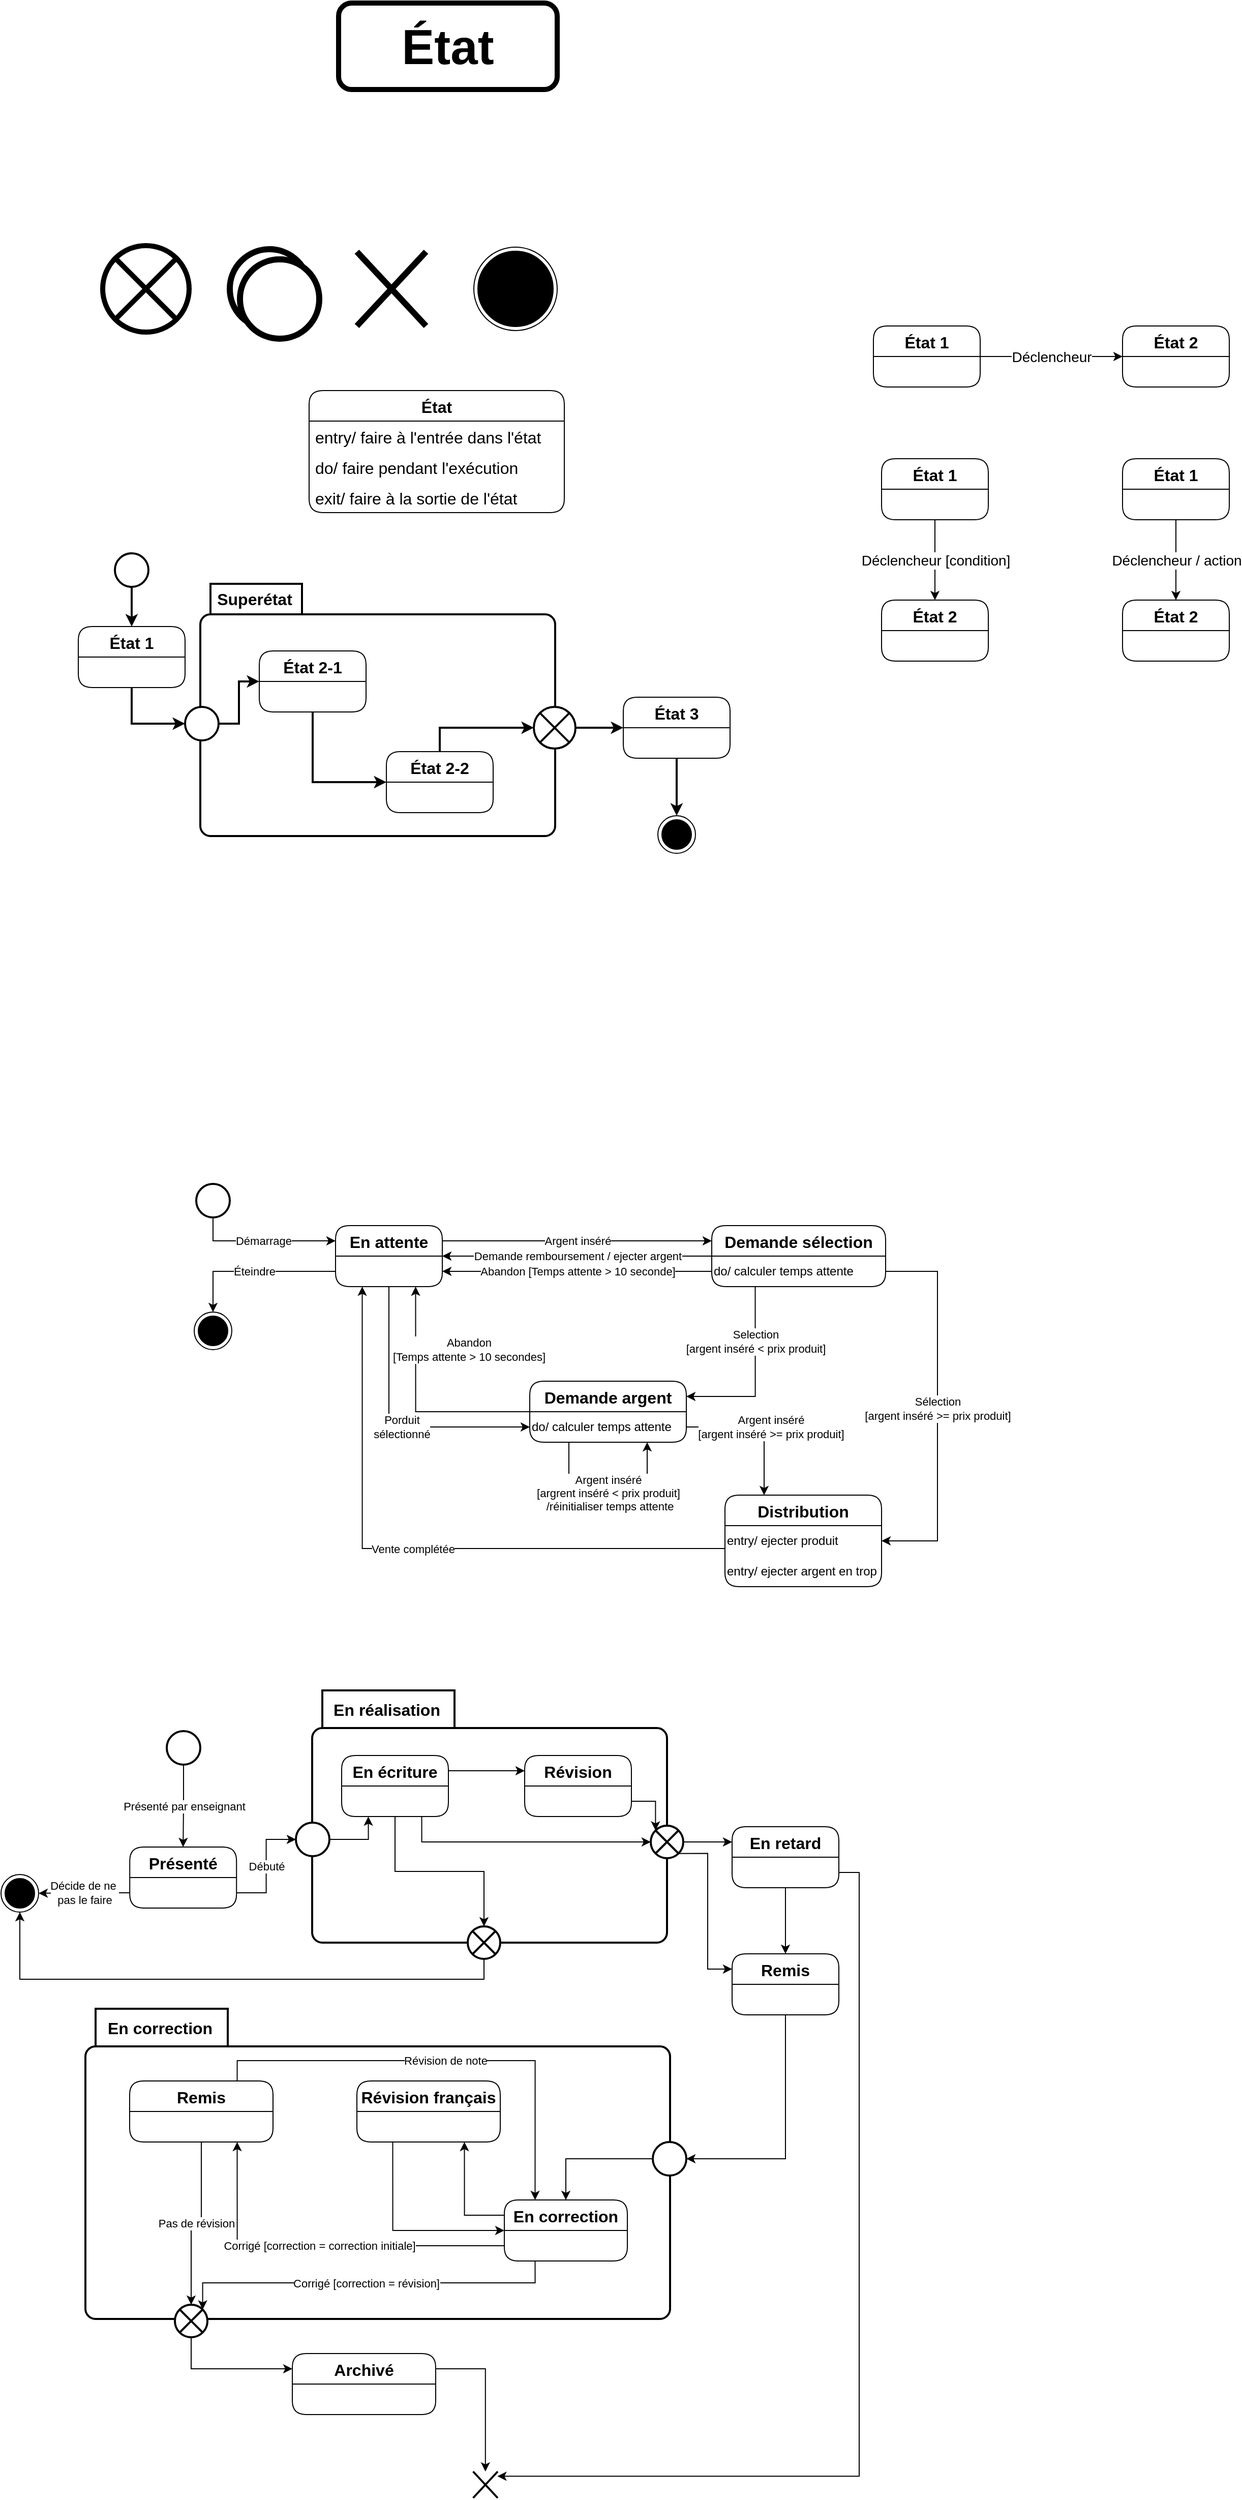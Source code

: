 <mxfile version="16.1.2" type="device"><diagram id="AZ8sw4XotEAGERUvE_1T" name="Page-1"><mxGraphModel dx="1422" dy="865" grid="0" gridSize="10" guides="1" tooltips="1" connect="1" arrows="1" fold="0" page="1" pageScale="1" pageWidth="827" pageHeight="1169" math="0" shadow="0"><root><mxCell id="0"/><mxCell id="1" parent="0"/><mxCell id="lLBnK9QufB2xau3XNjfn-1" value="État" style="rounded=1;whiteSpace=wrap;html=1;fontStyle=1;fontSize=48;fontFamily=Helvetica;strokeWidth=5;" parent="1" vertex="1"><mxGeometry x="354" y="224" width="215" height="85" as="geometry"/></mxCell><mxCell id="Llfze30p5DZngUCSASrN-1" value="" style="ellipse;fillColor=#ffffff;strokeColor=#000000;fontSize=48;strokeWidth=6;" parent="1" vertex="1"><mxGeometry x="247" y="466" width="78" height="78" as="geometry"/></mxCell><mxCell id="Llfze30p5DZngUCSASrN-2" value="" style="shape=umlDestroy;fontSize=48;strokeWidth=6;" parent="1" vertex="1"><mxGeometry x="372" y="468.5" width="68" height="73" as="geometry"/></mxCell><mxCell id="Llfze30p5DZngUCSASrN-3" value="" style="ellipse;html=1;shape=endState;fillColor=#000000;strokeColor=#000000;fontSize=12;" parent="1" vertex="1"><mxGeometry x="487" y="464" width="82" height="82" as="geometry"/></mxCell><mxCell id="Llfze30p5DZngUCSASrN-7" value="État" style="swimlane;fontStyle=1;childLayout=stackLayout;horizontal=1;startSize=30;horizontalStack=0;resizeParent=1;resizeParentMax=0;resizeLast=0;collapsible=1;marginBottom=0;fontSize=16;strokeWidth=1;rounded=1;" parent="1" vertex="1"><mxGeometry x="325" y="605" width="251" height="120" as="geometry"/></mxCell><mxCell id="Llfze30p5DZngUCSASrN-8" value="entry/ faire à l'entrée dans l'état" style="text;strokeColor=none;fillColor=none;align=left;verticalAlign=middle;spacingLeft=4;spacingRight=4;overflow=hidden;points=[[0,0.5],[1,0.5]];portConstraint=eastwest;rotatable=0;fontSize=16;" parent="Llfze30p5DZngUCSASrN-7" vertex="1"><mxGeometry y="30" width="251" height="30" as="geometry"/></mxCell><mxCell id="Llfze30p5DZngUCSASrN-9" value="do/ faire pendant l'exécution" style="text;strokeColor=none;fillColor=none;align=left;verticalAlign=middle;spacingLeft=4;spacingRight=4;overflow=hidden;points=[[0,0.5],[1,0.5]];portConstraint=eastwest;rotatable=0;fontSize=16;" parent="Llfze30p5DZngUCSASrN-7" vertex="1"><mxGeometry y="60" width="251" height="30" as="geometry"/></mxCell><mxCell id="Llfze30p5DZngUCSASrN-10" value="exit/ faire à la sortie de l'état" style="text;strokeColor=none;fillColor=none;align=left;verticalAlign=middle;spacingLeft=4;spacingRight=4;overflow=hidden;points=[[0,0.5],[1,0.5]];portConstraint=eastwest;rotatable=0;fontSize=16;" parent="Llfze30p5DZngUCSASrN-7" vertex="1"><mxGeometry y="90" width="251" height="30" as="geometry"/></mxCell><mxCell id="Llfze30p5DZngUCSASrN-17" value="Superétat" style="shape=folder;align=center;verticalAlign=middle;fontStyle=1;tabWidth=100;tabHeight=30;tabPosition=left;html=1;boundedLbl=1;labelInHeader=1;rounded=1;absoluteArcSize=1;arcSize=10;fontSize=16;strokeWidth=2;" parent="1" vertex="1"><mxGeometry x="218" y="795" width="349" height="248" as="geometry"/></mxCell><mxCell id="4zZz1aa9-FgvERxP2ZRJ-12" style="edgeStyle=orthogonalEdgeStyle;rounded=0;orthogonalLoop=1;jettySize=auto;html=1;exitX=0.5;exitY=1;exitDx=0;exitDy=0;entryX=0;entryY=0.5;entryDx=0;entryDy=0;strokeWidth=2;" parent="1" source="Llfze30p5DZngUCSASrN-18" target="Llfze30p5DZngUCSASrN-22" edge="1"><mxGeometry relative="1" as="geometry"/></mxCell><mxCell id="Llfze30p5DZngUCSASrN-18" value="État 2-1" style="swimlane;fontStyle=1;childLayout=stackLayout;horizontal=1;startSize=30;horizontalStack=0;resizeParent=1;resizeParentMax=0;resizeLast=0;collapsible=1;marginBottom=0;fontSize=16;strokeWidth=1;rounded=1;" parent="1" vertex="1"><mxGeometry x="276" y="861" width="105" height="60" as="geometry"/></mxCell><mxCell id="4zZz1aa9-FgvERxP2ZRJ-13" style="edgeStyle=orthogonalEdgeStyle;rounded=0;orthogonalLoop=1;jettySize=auto;html=1;exitX=0.5;exitY=0;exitDx=0;exitDy=0;entryX=0;entryY=0.5;entryDx=0;entryDy=0;strokeWidth=2;" parent="1" source="Llfze30p5DZngUCSASrN-22" target="4zZz1aa9-FgvERxP2ZRJ-2" edge="1"><mxGeometry relative="1" as="geometry"/></mxCell><mxCell id="Llfze30p5DZngUCSASrN-22" value="État 2-2" style="swimlane;fontStyle=1;childLayout=stackLayout;horizontal=1;startSize=30;horizontalStack=0;resizeParent=1;resizeParentMax=0;resizeLast=0;collapsible=1;marginBottom=0;fontSize=16;strokeWidth=1;rounded=1;" parent="1" vertex="1"><mxGeometry x="401" y="960" width="105" height="60" as="geometry"/></mxCell><mxCell id="lrjDTlLKrQQtJMIF6YVj-1" value="État 2" style="swimlane;fontStyle=1;childLayout=stackLayout;horizontal=1;startSize=30;horizontalStack=0;resizeParent=1;resizeParentMax=0;resizeLast=0;collapsible=1;marginBottom=0;fontSize=16;strokeWidth=1;rounded=1;" parent="1" vertex="1"><mxGeometry x="1125" y="541.5" width="105" height="60" as="geometry"/></mxCell><mxCell id="lrjDTlLKrQQtJMIF6YVj-3" value="Déclencheur" style="edgeStyle=orthogonalEdgeStyle;rounded=0;orthogonalLoop=1;jettySize=auto;html=1;exitX=1;exitY=0.5;exitDx=0;exitDy=0;fontSize=14;" parent="1" source="lrjDTlLKrQQtJMIF6YVj-2" target="lrjDTlLKrQQtJMIF6YVj-1" edge="1"><mxGeometry relative="1" as="geometry"/></mxCell><mxCell id="lrjDTlLKrQQtJMIF6YVj-2" value="État 1" style="swimlane;fontStyle=1;childLayout=stackLayout;horizontal=1;startSize=30;horizontalStack=0;resizeParent=1;resizeParentMax=0;resizeLast=0;collapsible=1;marginBottom=0;fontSize=16;strokeWidth=1;rounded=1;" parent="1" vertex="1"><mxGeometry x="880" y="541.5" width="105" height="60" as="geometry"/></mxCell><mxCell id="lrjDTlLKrQQtJMIF6YVj-8" value="État 2" style="swimlane;fontStyle=1;childLayout=stackLayout;horizontal=1;startSize=30;horizontalStack=0;resizeParent=1;resizeParentMax=0;resizeLast=0;collapsible=1;marginBottom=0;fontSize=16;strokeWidth=1;rounded=1;" parent="1" vertex="1"><mxGeometry x="888" y="811" width="105" height="60" as="geometry"/></mxCell><mxCell id="lrjDTlLKrQQtJMIF6YVj-11" value="Déclencheur [condition]" style="edgeStyle=orthogonalEdgeStyle;rounded=0;orthogonalLoop=1;jettySize=auto;html=1;exitX=0.5;exitY=1;exitDx=0;exitDy=0;entryX=0.5;entryY=0;entryDx=0;entryDy=0;fontSize=14;" parent="1" source="lrjDTlLKrQQtJMIF6YVj-10" target="lrjDTlLKrQQtJMIF6YVj-8" edge="1"><mxGeometry relative="1" as="geometry"/></mxCell><mxCell id="lrjDTlLKrQQtJMIF6YVj-10" value="État 1" style="swimlane;fontStyle=1;childLayout=stackLayout;horizontal=1;startSize=30;horizontalStack=0;resizeParent=1;resizeParentMax=0;resizeLast=0;collapsible=1;marginBottom=0;fontSize=16;strokeWidth=1;rounded=1;" parent="1" vertex="1"><mxGeometry x="888" y="672" width="105" height="60" as="geometry"/></mxCell><mxCell id="lrjDTlLKrQQtJMIF6YVj-12" value="État 2" style="swimlane;fontStyle=1;childLayout=stackLayout;horizontal=1;startSize=30;horizontalStack=0;resizeParent=1;resizeParentMax=0;resizeLast=0;collapsible=1;marginBottom=0;fontSize=16;strokeWidth=1;rounded=1;" parent="1" vertex="1"><mxGeometry x="1125" y="811" width="105" height="60" as="geometry"/></mxCell><mxCell id="lrjDTlLKrQQtJMIF6YVj-13" value="Déclencheur / action" style="edgeStyle=orthogonalEdgeStyle;rounded=0;orthogonalLoop=1;jettySize=auto;html=1;exitX=0.5;exitY=1;exitDx=0;exitDy=0;entryX=0.5;entryY=0;entryDx=0;entryDy=0;fontSize=14;" parent="1" source="lrjDTlLKrQQtJMIF6YVj-14" target="lrjDTlLKrQQtJMIF6YVj-12" edge="1"><mxGeometry relative="1" as="geometry"/></mxCell><mxCell id="lrjDTlLKrQQtJMIF6YVj-14" value="État 1" style="swimlane;fontStyle=1;childLayout=stackLayout;horizontal=1;startSize=30;horizontalStack=0;resizeParent=1;resizeParentMax=0;resizeLast=0;collapsible=1;marginBottom=0;fontSize=16;strokeWidth=1;rounded=1;" parent="1" vertex="1"><mxGeometry x="1125" y="672" width="105" height="60" as="geometry"/></mxCell><mxCell id="4zZz1aa9-FgvERxP2ZRJ-1" value="" style="shape=sumEllipse;perimeter=ellipsePerimeter;whiteSpace=wrap;html=1;backgroundOutline=1;strokeWidth=5;" parent="1" vertex="1"><mxGeometry x="122" y="462.5" width="85" height="85" as="geometry"/></mxCell><mxCell id="4zZz1aa9-FgvERxP2ZRJ-14" style="edgeStyle=orthogonalEdgeStyle;rounded=0;orthogonalLoop=1;jettySize=auto;html=1;exitX=1;exitY=0.5;exitDx=0;exitDy=0;entryX=0;entryY=0.5;entryDx=0;entryDy=0;strokeWidth=2;" parent="1" source="4zZz1aa9-FgvERxP2ZRJ-2" target="4zZz1aa9-FgvERxP2ZRJ-7" edge="1"><mxGeometry relative="1" as="geometry"/></mxCell><mxCell id="4zZz1aa9-FgvERxP2ZRJ-2" value="" style="shape=sumEllipse;perimeter=ellipsePerimeter;whiteSpace=wrap;html=1;backgroundOutline=1;strokeWidth=2;" parent="1" vertex="1"><mxGeometry x="546" y="916" width="41" height="41" as="geometry"/></mxCell><mxCell id="4zZz1aa9-FgvERxP2ZRJ-11" style="edgeStyle=orthogonalEdgeStyle;rounded=0;orthogonalLoop=1;jettySize=auto;html=1;exitX=1;exitY=0.5;exitDx=0;exitDy=0;entryX=0;entryY=0.5;entryDx=0;entryDy=0;strokeWidth=2;" parent="1" source="4zZz1aa9-FgvERxP2ZRJ-3" target="Llfze30p5DZngUCSASrN-18" edge="1"><mxGeometry relative="1" as="geometry"/></mxCell><mxCell id="4zZz1aa9-FgvERxP2ZRJ-3" value="" style="ellipse;fillColor=#ffffff;strokeColor=#000000;fontSize=48;strokeWidth=2;" parent="1" vertex="1"><mxGeometry x="203" y="916" width="33" height="33" as="geometry"/></mxCell><mxCell id="4zZz1aa9-FgvERxP2ZRJ-4" value="" style="ellipse;fillColor=#ffffff;strokeColor=#000000;fontSize=48;strokeWidth=6;" parent="1" vertex="1"><mxGeometry x="257" y="476" width="78" height="78" as="geometry"/></mxCell><mxCell id="4zZz1aa9-FgvERxP2ZRJ-9" style="edgeStyle=orthogonalEdgeStyle;rounded=0;orthogonalLoop=1;jettySize=auto;html=1;exitX=0.5;exitY=1;exitDx=0;exitDy=0;strokeWidth=2;" parent="1" source="4zZz1aa9-FgvERxP2ZRJ-5" target="4zZz1aa9-FgvERxP2ZRJ-8" edge="1"><mxGeometry relative="1" as="geometry"/></mxCell><mxCell id="4zZz1aa9-FgvERxP2ZRJ-5" value="" style="ellipse;fillColor=#ffffff;strokeColor=#000000;fontSize=48;strokeWidth=2;" parent="1" vertex="1"><mxGeometry x="134" y="765" width="33" height="33" as="geometry"/></mxCell><mxCell id="4zZz1aa9-FgvERxP2ZRJ-6" value="" style="ellipse;html=1;shape=endState;fillColor=#000000;strokeColor=#000000;fontSize=12;" parent="1" vertex="1"><mxGeometry x="668" y="1023" width="37" height="37" as="geometry"/></mxCell><mxCell id="4zZz1aa9-FgvERxP2ZRJ-15" style="edgeStyle=orthogonalEdgeStyle;rounded=0;orthogonalLoop=1;jettySize=auto;html=1;exitX=0.5;exitY=1;exitDx=0;exitDy=0;entryX=0.5;entryY=0;entryDx=0;entryDy=0;strokeWidth=2;" parent="1" source="4zZz1aa9-FgvERxP2ZRJ-7" target="4zZz1aa9-FgvERxP2ZRJ-6" edge="1"><mxGeometry relative="1" as="geometry"/></mxCell><mxCell id="4zZz1aa9-FgvERxP2ZRJ-7" value="État 3" style="swimlane;fontStyle=1;childLayout=stackLayout;horizontal=1;startSize=30;horizontalStack=0;resizeParent=1;resizeParentMax=0;resizeLast=0;collapsible=1;marginBottom=0;fontSize=16;strokeWidth=1;rounded=1;" parent="1" vertex="1"><mxGeometry x="634" y="906.5" width="105" height="60" as="geometry"/></mxCell><mxCell id="4zZz1aa9-FgvERxP2ZRJ-10" style="edgeStyle=orthogonalEdgeStyle;rounded=0;orthogonalLoop=1;jettySize=auto;html=1;exitX=0.5;exitY=1;exitDx=0;exitDy=0;entryX=0;entryY=0.5;entryDx=0;entryDy=0;strokeWidth=2;" parent="1" source="4zZz1aa9-FgvERxP2ZRJ-8" target="4zZz1aa9-FgvERxP2ZRJ-3" edge="1"><mxGeometry relative="1" as="geometry"/></mxCell><mxCell id="4zZz1aa9-FgvERxP2ZRJ-8" value="État 1" style="swimlane;fontStyle=1;childLayout=stackLayout;horizontal=1;startSize=30;horizontalStack=0;resizeParent=1;resizeParentMax=0;resizeLast=0;collapsible=1;marginBottom=0;fontSize=16;strokeWidth=1;rounded=1;" parent="1" vertex="1"><mxGeometry x="98" y="837" width="105" height="60" as="geometry"/></mxCell><mxCell id="XtAKXCbpKQ99BNYV8hyW-8" value="Argent inséré" style="edgeStyle=orthogonalEdgeStyle;rounded=0;orthogonalLoop=1;jettySize=auto;html=1;exitX=1;exitY=0.25;exitDx=0;exitDy=0;entryX=0;entryY=0.25;entryDx=0;entryDy=0;" parent="1" source="XtAKXCbpKQ99BNYV8hyW-1" target="XtAKXCbpKQ99BNYV8hyW-2" edge="1"><mxGeometry relative="1" as="geometry"/></mxCell><mxCell id="XtAKXCbpKQ99BNYV8hyW-22" value="Éteindre" style="edgeStyle=orthogonalEdgeStyle;rounded=0;orthogonalLoop=1;jettySize=auto;html=1;exitX=0;exitY=0.75;exitDx=0;exitDy=0;entryX=0.5;entryY=0;entryDx=0;entryDy=0;" parent="1" source="XtAKXCbpKQ99BNYV8hyW-1" target="XtAKXCbpKQ99BNYV8hyW-21" edge="1"><mxGeometry relative="1" as="geometry"/></mxCell><mxCell id="XtAKXCbpKQ99BNYV8hyW-1" value="En attente" style="swimlane;fontStyle=1;childLayout=stackLayout;horizontal=1;startSize=30;horizontalStack=0;resizeParent=1;resizeParentMax=0;resizeLast=0;collapsible=1;marginBottom=0;fontSize=16;strokeWidth=1;rounded=1;" parent="1" vertex="1"><mxGeometry x="351" y="1426" width="105" height="60" as="geometry"/></mxCell><mxCell id="XtAKXCbpKQ99BNYV8hyW-9" value="Demande remboursement / ejecter argent" style="edgeStyle=orthogonalEdgeStyle;rounded=0;orthogonalLoop=1;jettySize=auto;html=1;exitX=0;exitY=0;exitDx=0;exitDy=0;entryX=1;entryY=0.5;entryDx=0;entryDy=0;" parent="1" source="XtAKXCbpKQ99BNYV8hyW-24" target="XtAKXCbpKQ99BNYV8hyW-1" edge="1"><mxGeometry relative="1" as="geometry"><Array as="points"><mxPoint x="700" y="1456"/><mxPoint x="700" y="1456"/></Array></mxGeometry></mxCell><mxCell id="XtAKXCbpKQ99BNYV8hyW-13" value="Selection &lt;br&gt;[argent inséré &amp;lt; prix produit]" style="edgeStyle=orthogonalEdgeStyle;rounded=0;orthogonalLoop=1;jettySize=auto;html=1;exitX=0.25;exitY=1;exitDx=0;exitDy=0;entryX=1;entryY=0.25;entryDx=0;entryDy=0;" parent="1" source="XtAKXCbpKQ99BNYV8hyW-2" target="XtAKXCbpKQ99BNYV8hyW-3" edge="1"><mxGeometry x="-0.386" relative="1" as="geometry"><mxPoint as="offset"/></mxGeometry></mxCell><mxCell id="XtAKXCbpKQ99BNYV8hyW-18" value="Sélection&lt;br style=&quot;color: rgb(0 , 0 , 0) ; font-family: &amp;#34;helvetica&amp;#34; ; font-size: 11px ; font-style: normal ; font-weight: 400 ; letter-spacing: normal ; text-align: center ; text-indent: 0px ; text-transform: none ; word-spacing: 0px&quot;&gt;&lt;span style=&quot;color: rgb(0 , 0 , 0) ; font-family: &amp;#34;helvetica&amp;#34; ; font-size: 11px ; font-style: normal ; font-weight: 400 ; letter-spacing: normal ; text-align: center ; text-indent: 0px ; text-transform: none ; word-spacing: 0px ; background-color: rgb(255 , 255 , 255) ; display: inline ; float: none&quot;&gt;[argent inséré &amp;gt;= prix produit]&lt;/span&gt;" style="edgeStyle=orthogonalEdgeStyle;rounded=0;orthogonalLoop=1;jettySize=auto;html=1;exitX=1;exitY=0.75;exitDx=0;exitDy=0;entryX=1;entryY=0.5;entryDx=0;entryDy=0;" parent="1" source="XtAKXCbpKQ99BNYV8hyW-2" target="XtAKXCbpKQ99BNYV8hyW-23" edge="1"><mxGeometry relative="1" as="geometry"><Array as="points"><mxPoint x="943" y="1471"/><mxPoint x="943" y="1736"/></Array></mxGeometry></mxCell><mxCell id="XtAKXCbpKQ99BNYV8hyW-2" value="Demande sélection" style="swimlane;fontStyle=1;childLayout=stackLayout;horizontal=1;startSize=30;horizontalStack=0;resizeParent=1;resizeParentMax=0;resizeLast=0;collapsible=1;marginBottom=0;fontSize=16;strokeWidth=1;rounded=1;" parent="1" vertex="1"><mxGeometry x="721" y="1426" width="171" height="60" as="geometry"/></mxCell><mxCell id="XtAKXCbpKQ99BNYV8hyW-24" value="do/ calculer temps attente" style="text;html=1;strokeColor=none;fillColor=none;align=left;verticalAlign=middle;whiteSpace=wrap;rounded=0;" parent="XtAKXCbpKQ99BNYV8hyW-2" vertex="1"><mxGeometry y="30" width="171" height="30" as="geometry"/></mxCell><mxCell id="XtAKXCbpKQ99BNYV8hyW-3" value="Demande argent" style="swimlane;fontStyle=1;childLayout=stackLayout;horizontal=1;startSize=30;horizontalStack=0;resizeParent=1;resizeParentMax=0;resizeLast=0;collapsible=1;marginBottom=0;fontSize=16;strokeWidth=1;rounded=1;" parent="1" vertex="1"><mxGeometry x="542" y="1579" width="154" height="60" as="geometry"/></mxCell><mxCell id="XtAKXCbpKQ99BNYV8hyW-11" value="do/ calculer temps attente" style="text;html=1;strokeColor=none;fillColor=none;align=left;verticalAlign=middle;whiteSpace=wrap;rounded=0;" parent="XtAKXCbpKQ99BNYV8hyW-3" vertex="1"><mxGeometry y="30" width="154" height="30" as="geometry"/></mxCell><mxCell id="XtAKXCbpKQ99BNYV8hyW-19" value="Argent inséré&lt;br&gt;[argrent inséré &amp;lt; prix produit]&lt;br&gt;&amp;nbsp;/réinitialiser temps attente" style="edgeStyle=orthogonalEdgeStyle;rounded=0;orthogonalLoop=1;jettySize=auto;html=1;exitX=0.25;exitY=1;exitDx=0;exitDy=0;entryX=0.75;entryY=1;entryDx=0;entryDy=0;" parent="XtAKXCbpKQ99BNYV8hyW-3" source="XtAKXCbpKQ99BNYV8hyW-11" target="XtAKXCbpKQ99BNYV8hyW-11" edge="1"><mxGeometry relative="1" as="geometry"><Array as="points"><mxPoint x="39" y="110"/><mxPoint x="115" y="110"/></Array></mxGeometry></mxCell><mxCell id="XtAKXCbpKQ99BNYV8hyW-16" value="Vente complétée" style="edgeStyle=orthogonalEdgeStyle;rounded=0;orthogonalLoop=1;jettySize=auto;html=1;exitX=0;exitY=0.75;exitDx=0;exitDy=0;entryX=0.25;entryY=1;entryDx=0;entryDy=0;" parent="1" source="XtAKXCbpKQ99BNYV8hyW-23" target="XtAKXCbpKQ99BNYV8hyW-1" edge="1"><mxGeometry relative="1" as="geometry"/></mxCell><mxCell id="XtAKXCbpKQ99BNYV8hyW-7" value="Porduit &lt;br&gt;sélectionné" style="edgeStyle=orthogonalEdgeStyle;rounded=0;orthogonalLoop=1;jettySize=auto;html=1;exitX=0.5;exitY=1;exitDx=0;exitDy=0;entryX=0;entryY=0.5;entryDx=0;entryDy=0;" parent="1" source="XtAKXCbpKQ99BNYV8hyW-1" target="XtAKXCbpKQ99BNYV8hyW-11" edge="1"><mxGeometry x="0.089" relative="1" as="geometry"><mxPoint as="offset"/></mxGeometry></mxCell><mxCell id="XtAKXCbpKQ99BNYV8hyW-4" value="Distribution" style="swimlane;fontStyle=1;childLayout=stackLayout;horizontal=1;startSize=30;horizontalStack=0;resizeParent=1;resizeParentMax=0;resizeLast=0;collapsible=1;marginBottom=0;fontSize=16;strokeWidth=1;rounded=1;" parent="1" vertex="1"><mxGeometry x="734" y="1691" width="154" height="90" as="geometry"/></mxCell><mxCell id="XtAKXCbpKQ99BNYV8hyW-23" value="entry/ ejecter produit" style="text;html=1;strokeColor=none;fillColor=none;align=left;verticalAlign=middle;whiteSpace=wrap;rounded=0;" parent="XtAKXCbpKQ99BNYV8hyW-4" vertex="1"><mxGeometry y="30" width="154" height="30" as="geometry"/></mxCell><mxCell id="XtAKXCbpKQ99BNYV8hyW-17" value="entry/ ejecter argent en trop" style="text;html=1;strokeColor=none;fillColor=none;align=left;verticalAlign=middle;whiteSpace=wrap;rounded=0;" parent="XtAKXCbpKQ99BNYV8hyW-4" vertex="1"><mxGeometry y="60" width="154" height="30" as="geometry"/></mxCell><mxCell id="XtAKXCbpKQ99BNYV8hyW-6" value="Démarrage" style="edgeStyle=orthogonalEdgeStyle;rounded=0;orthogonalLoop=1;jettySize=auto;html=1;entryX=0;entryY=0.25;entryDx=0;entryDy=0;" parent="1" source="XtAKXCbpKQ99BNYV8hyW-5" target="XtAKXCbpKQ99BNYV8hyW-1" edge="1"><mxGeometry relative="1" as="geometry"><Array as="points"><mxPoint x="231" y="1441"/></Array></mxGeometry></mxCell><mxCell id="XtAKXCbpKQ99BNYV8hyW-5" value="" style="ellipse;fillColor=#ffffff;strokeColor=#000000;fontSize=48;strokeWidth=2;" parent="1" vertex="1"><mxGeometry x="214" y="1385" width="33" height="33" as="geometry"/></mxCell><mxCell id="XtAKXCbpKQ99BNYV8hyW-12" value="Abandon&lt;br&gt;[Temps attente &amp;gt; 10 secondes]" style="edgeStyle=orthogonalEdgeStyle;rounded=0;orthogonalLoop=1;jettySize=auto;html=1;exitX=0;exitY=0;exitDx=0;exitDy=0;entryX=0.75;entryY=1;entryDx=0;entryDy=0;" parent="1" source="XtAKXCbpKQ99BNYV8hyW-11" target="XtAKXCbpKQ99BNYV8hyW-1" edge="1"><mxGeometry x="0.473" y="-52" relative="1" as="geometry"><Array as="points"><mxPoint x="430" y="1609"/></Array><mxPoint as="offset"/></mxGeometry></mxCell><mxCell id="XtAKXCbpKQ99BNYV8hyW-14" value="Argent inséré&lt;br&gt;[argent inséré &amp;gt;= prix produit]" style="edgeStyle=orthogonalEdgeStyle;rounded=0;orthogonalLoop=1;jettySize=auto;html=1;exitX=1;exitY=0.5;exitDx=0;exitDy=0;entryX=0.25;entryY=0;entryDx=0;entryDy=0;" parent="1" source="XtAKXCbpKQ99BNYV8hyW-11" target="XtAKXCbpKQ99BNYV8hyW-4" edge="1"><mxGeometry x="0.066" y="6" relative="1" as="geometry"><mxPoint as="offset"/></mxGeometry></mxCell><mxCell id="XtAKXCbpKQ99BNYV8hyW-21" value="" style="ellipse;html=1;shape=endState;fillColor=#000000;strokeColor=#000000;fontSize=12;" parent="1" vertex="1"><mxGeometry x="212" y="1511" width="37" height="37" as="geometry"/></mxCell><mxCell id="XtAKXCbpKQ99BNYV8hyW-25" value="Abandon [Temps attente &amp;gt; 10 seconde]" style="edgeStyle=orthogonalEdgeStyle;rounded=0;orthogonalLoop=1;jettySize=auto;html=1;exitX=0;exitY=0.5;exitDx=0;exitDy=0;entryX=1;entryY=0.75;entryDx=0;entryDy=0;" parent="1" source="XtAKXCbpKQ99BNYV8hyW-24" target="XtAKXCbpKQ99BNYV8hyW-1" edge="1"><mxGeometry relative="1" as="geometry"/></mxCell><mxCell id="XtAKXCbpKQ99BNYV8hyW-26" value="En réalisation" style="shape=folder;align=center;verticalAlign=middle;fontStyle=1;tabWidth=140;tabHeight=37;tabPosition=left;html=1;boundedLbl=1;labelInHeader=1;rounded=1;absoluteArcSize=1;arcSize=10;fontSize=16;strokeWidth=2;" parent="1" vertex="1"><mxGeometry x="328" y="1883" width="349" height="248" as="geometry"/></mxCell><mxCell id="XtAKXCbpKQ99BNYV8hyW-27" value="En correction" style="shape=folder;align=center;verticalAlign=middle;fontStyle=1;tabWidth=140;tabHeight=37;tabPosition=left;html=1;boundedLbl=1;labelInHeader=1;rounded=1;absoluteArcSize=1;arcSize=10;fontSize=16;strokeWidth=2;" parent="1" vertex="1"><mxGeometry x="105" y="2196" width="575" height="305" as="geometry"/></mxCell><mxCell id="XtAKXCbpKQ99BNYV8hyW-39" value="Présenté par enseignant" style="edgeStyle=orthogonalEdgeStyle;rounded=0;orthogonalLoop=1;jettySize=auto;html=1;exitX=0.5;exitY=1;exitDx=0;exitDy=0;" parent="1" source="XtAKXCbpKQ99BNYV8hyW-28" target="XtAKXCbpKQ99BNYV8hyW-30" edge="1"><mxGeometry relative="1" as="geometry"/></mxCell><mxCell id="XtAKXCbpKQ99BNYV8hyW-28" value="" style="ellipse;fillColor=#ffffff;strokeColor=#000000;fontSize=48;strokeWidth=2;" parent="1" vertex="1"><mxGeometry x="185" y="1923" width="33" height="33" as="geometry"/></mxCell><mxCell id="XtAKXCbpKQ99BNYV8hyW-29" value="" style="shape=umlDestroy;fontSize=48;strokeWidth=2;" parent="1" vertex="1"><mxGeometry x="486.28" y="2651" width="24.22" height="26" as="geometry"/></mxCell><mxCell id="XtAKXCbpKQ99BNYV8hyW-40" value="Décide de ne&amp;nbsp;&lt;br&gt;pas le faire" style="edgeStyle=orthogonalEdgeStyle;rounded=0;orthogonalLoop=1;jettySize=auto;html=1;exitX=0;exitY=0.75;exitDx=0;exitDy=0;entryX=1;entryY=0.5;entryDx=0;entryDy=0;" parent="1" source="XtAKXCbpKQ99BNYV8hyW-30" target="XtAKXCbpKQ99BNYV8hyW-38" edge="1"><mxGeometry relative="1" as="geometry"/></mxCell><mxCell id="XtAKXCbpKQ99BNYV8hyW-41" value="Débuté" style="edgeStyle=orthogonalEdgeStyle;rounded=0;orthogonalLoop=1;jettySize=auto;html=1;exitX=1;exitY=0.75;exitDx=0;exitDy=0;entryX=0;entryY=0.5;entryDx=0;entryDy=0;" parent="1" source="XtAKXCbpKQ99BNYV8hyW-30" target="XtAKXCbpKQ99BNYV8hyW-34" edge="1"><mxGeometry relative="1" as="geometry"/></mxCell><mxCell id="XtAKXCbpKQ99BNYV8hyW-30" value="Présenté" style="swimlane;fontStyle=1;childLayout=stackLayout;horizontal=1;startSize=30;horizontalStack=0;resizeParent=1;resizeParentMax=0;resizeLast=0;collapsible=1;marginBottom=0;fontSize=16;strokeWidth=1;rounded=1;" parent="1" vertex="1"><mxGeometry x="148.61" y="2037" width="105" height="60" as="geometry"/></mxCell><mxCell id="XtAKXCbpKQ99BNYV8hyW-44" style="edgeStyle=orthogonalEdgeStyle;rounded=0;orthogonalLoop=1;jettySize=auto;html=1;exitX=0.75;exitY=1;exitDx=0;exitDy=0;entryX=0;entryY=0.5;entryDx=0;entryDy=0;" parent="1" source="XtAKXCbpKQ99BNYV8hyW-31" target="XtAKXCbpKQ99BNYV8hyW-35" edge="1"><mxGeometry relative="1" as="geometry"/></mxCell><mxCell id="XtAKXCbpKQ99BNYV8hyW-68" style="edgeStyle=orthogonalEdgeStyle;rounded=0;orthogonalLoop=1;jettySize=auto;html=1;exitX=0.5;exitY=1;exitDx=0;exitDy=0;entryX=0.5;entryY=0;entryDx=0;entryDy=0;" parent="1" source="XtAKXCbpKQ99BNYV8hyW-31" target="XtAKXCbpKQ99BNYV8hyW-67" edge="1"><mxGeometry relative="1" as="geometry"/></mxCell><mxCell id="XtAKXCbpKQ99BNYV8hyW-71" style="edgeStyle=orthogonalEdgeStyle;rounded=0;orthogonalLoop=1;jettySize=auto;html=1;exitX=1;exitY=0.25;exitDx=0;exitDy=0;entryX=0;entryY=0.25;entryDx=0;entryDy=0;" parent="1" source="XtAKXCbpKQ99BNYV8hyW-31" target="XtAKXCbpKQ99BNYV8hyW-32" edge="1"><mxGeometry relative="1" as="geometry"/></mxCell><mxCell id="XtAKXCbpKQ99BNYV8hyW-31" value="En écriture" style="swimlane;fontStyle=1;childLayout=stackLayout;horizontal=1;startSize=30;horizontalStack=0;resizeParent=1;resizeParentMax=0;resizeLast=0;collapsible=1;marginBottom=0;fontSize=16;strokeWidth=1;rounded=1;" parent="1" vertex="1"><mxGeometry x="357" y="1947" width="105" height="60" as="geometry"/></mxCell><mxCell id="XtAKXCbpKQ99BNYV8hyW-45" style="edgeStyle=orthogonalEdgeStyle;rounded=0;orthogonalLoop=1;jettySize=auto;html=1;exitX=1;exitY=0.75;exitDx=0;exitDy=0;entryX=0;entryY=0;entryDx=0;entryDy=0;" parent="1" source="XtAKXCbpKQ99BNYV8hyW-32" target="XtAKXCbpKQ99BNYV8hyW-35" edge="1"><mxGeometry relative="1" as="geometry"/></mxCell><mxCell id="XtAKXCbpKQ99BNYV8hyW-32" value="Révision" style="swimlane;fontStyle=1;childLayout=stackLayout;horizontal=1;startSize=30;horizontalStack=0;resizeParent=1;resizeParentMax=0;resizeLast=0;collapsible=1;marginBottom=0;fontSize=16;strokeWidth=1;rounded=1;" parent="1" vertex="1"><mxGeometry x="537" y="1947" width="105" height="60" as="geometry"/></mxCell><mxCell id="XtAKXCbpKQ99BNYV8hyW-55" style="edgeStyle=orthogonalEdgeStyle;rounded=0;orthogonalLoop=1;jettySize=auto;html=1;exitX=0.5;exitY=1;exitDx=0;exitDy=0;entryX=1;entryY=0.5;entryDx=0;entryDy=0;" parent="1" source="XtAKXCbpKQ99BNYV8hyW-33" target="XtAKXCbpKQ99BNYV8hyW-53" edge="1"><mxGeometry relative="1" as="geometry"/></mxCell><mxCell id="XtAKXCbpKQ99BNYV8hyW-33" value="Remis" style="swimlane;fontStyle=1;childLayout=stackLayout;horizontal=1;startSize=30;horizontalStack=0;resizeParent=1;resizeParentMax=0;resizeLast=0;collapsible=1;marginBottom=0;fontSize=16;strokeWidth=1;rounded=1;" parent="1" vertex="1"><mxGeometry x="741" y="2142" width="105" height="60" as="geometry"/></mxCell><mxCell id="XtAKXCbpKQ99BNYV8hyW-42" style="edgeStyle=orthogonalEdgeStyle;rounded=0;orthogonalLoop=1;jettySize=auto;html=1;exitX=1;exitY=0.5;exitDx=0;exitDy=0;entryX=0.25;entryY=1;entryDx=0;entryDy=0;" parent="1" source="XtAKXCbpKQ99BNYV8hyW-34" target="XtAKXCbpKQ99BNYV8hyW-31" edge="1"><mxGeometry relative="1" as="geometry"/></mxCell><mxCell id="XtAKXCbpKQ99BNYV8hyW-34" value="" style="ellipse;fillColor=#ffffff;strokeColor=#000000;fontSize=48;strokeWidth=2;" parent="1" vertex="1"><mxGeometry x="312" y="2013" width="33" height="33" as="geometry"/></mxCell><mxCell id="XtAKXCbpKQ99BNYV8hyW-46" style="edgeStyle=orthogonalEdgeStyle;rounded=0;orthogonalLoop=1;jettySize=auto;html=1;exitX=1;exitY=0.5;exitDx=0;exitDy=0;entryX=0;entryY=0.25;entryDx=0;entryDy=0;" parent="1" source="XtAKXCbpKQ99BNYV8hyW-35" target="XtAKXCbpKQ99BNYV8hyW-36" edge="1"><mxGeometry relative="1" as="geometry"/></mxCell><mxCell id="XtAKXCbpKQ99BNYV8hyW-49" style="edgeStyle=orthogonalEdgeStyle;rounded=0;orthogonalLoop=1;jettySize=auto;html=1;exitX=1;exitY=1;exitDx=0;exitDy=0;entryX=0;entryY=0.25;entryDx=0;entryDy=0;" parent="1" source="XtAKXCbpKQ99BNYV8hyW-35" target="XtAKXCbpKQ99BNYV8hyW-33" edge="1"><mxGeometry relative="1" as="geometry"/></mxCell><mxCell id="XtAKXCbpKQ99BNYV8hyW-35" value="" style="shape=sumEllipse;perimeter=ellipsePerimeter;whiteSpace=wrap;html=1;backgroundOutline=1;strokeWidth=2;" parent="1" vertex="1"><mxGeometry x="661" y="2016" width="32" height="32" as="geometry"/></mxCell><mxCell id="XtAKXCbpKQ99BNYV8hyW-47" style="edgeStyle=orthogonalEdgeStyle;rounded=0;orthogonalLoop=1;jettySize=auto;html=1;exitX=0.5;exitY=1;exitDx=0;exitDy=0;" parent="1" source="XtAKXCbpKQ99BNYV8hyW-36" target="XtAKXCbpKQ99BNYV8hyW-33" edge="1"><mxGeometry relative="1" as="geometry"/></mxCell><mxCell id="XtAKXCbpKQ99BNYV8hyW-70" style="edgeStyle=orthogonalEdgeStyle;rounded=0;orthogonalLoop=1;jettySize=auto;html=1;exitX=1;exitY=0.75;exitDx=0;exitDy=0;entryX=0.988;entryY=0.176;entryDx=0;entryDy=0;entryPerimeter=0;" parent="1" source="XtAKXCbpKQ99BNYV8hyW-36" target="XtAKXCbpKQ99BNYV8hyW-29" edge="1"><mxGeometry relative="1" as="geometry"><mxPoint x="556" y="2622" as="targetPoint"/></mxGeometry></mxCell><mxCell id="XtAKXCbpKQ99BNYV8hyW-36" value="En retard" style="swimlane;fontStyle=1;childLayout=stackLayout;horizontal=1;startSize=30;horizontalStack=0;resizeParent=1;resizeParentMax=0;resizeLast=0;collapsible=1;marginBottom=0;fontSize=16;strokeWidth=1;rounded=1;" parent="1" vertex="1"><mxGeometry x="741" y="2017" width="105" height="60" as="geometry"/></mxCell><mxCell id="XtAKXCbpKQ99BNYV8hyW-38" value="" style="ellipse;html=1;shape=endState;fillColor=#000000;strokeColor=#000000;fontSize=12;" parent="1" vertex="1"><mxGeometry x="22" y="2064" width="37" height="37" as="geometry"/></mxCell><mxCell id="XtAKXCbpKQ99BNYV8hyW-57" style="edgeStyle=orthogonalEdgeStyle;rounded=0;orthogonalLoop=1;jettySize=auto;html=1;exitX=0;exitY=0.25;exitDx=0;exitDy=0;entryX=0.75;entryY=1;entryDx=0;entryDy=0;" parent="1" source="XtAKXCbpKQ99BNYV8hyW-50" target="XtAKXCbpKQ99BNYV8hyW-51" edge="1"><mxGeometry relative="1" as="geometry"/></mxCell><mxCell id="XtAKXCbpKQ99BNYV8hyW-73" value="Corrigé [correction = correction initiale]" style="edgeStyle=orthogonalEdgeStyle;rounded=0;orthogonalLoop=1;jettySize=auto;html=1;exitX=0;exitY=0.75;exitDx=0;exitDy=0;entryX=0.75;entryY=1;entryDx=0;entryDy=0;" parent="1" source="XtAKXCbpKQ99BNYV8hyW-50" target="XtAKXCbpKQ99BNYV8hyW-60" edge="1"><mxGeometry relative="1" as="geometry"/></mxCell><mxCell id="XtAKXCbpKQ99BNYV8hyW-74" value="Corrigé [correction = révision]" style="edgeStyle=orthogonalEdgeStyle;rounded=0;orthogonalLoop=1;jettySize=auto;html=1;exitX=0.25;exitY=1;exitDx=0;exitDy=0;entryX=1;entryY=0;entryDx=0;entryDy=0;" parent="1" source="XtAKXCbpKQ99BNYV8hyW-50" target="XtAKXCbpKQ99BNYV8hyW-54" edge="1"><mxGeometry relative="1" as="geometry"/></mxCell><mxCell id="XtAKXCbpKQ99BNYV8hyW-50" value="En correction" style="swimlane;fontStyle=1;childLayout=stackLayout;horizontal=1;startSize=30;horizontalStack=0;resizeParent=1;resizeParentMax=0;resizeLast=0;collapsible=1;marginBottom=0;fontSize=16;strokeWidth=1;rounded=1;" parent="1" vertex="1"><mxGeometry x="517" y="2384" width="121" height="60" as="geometry"/></mxCell><mxCell id="XtAKXCbpKQ99BNYV8hyW-58" style="edgeStyle=orthogonalEdgeStyle;rounded=0;orthogonalLoop=1;jettySize=auto;html=1;exitX=0.25;exitY=1;exitDx=0;exitDy=0;entryX=0;entryY=0.5;entryDx=0;entryDy=0;" parent="1" source="XtAKXCbpKQ99BNYV8hyW-51" target="XtAKXCbpKQ99BNYV8hyW-50" edge="1"><mxGeometry relative="1" as="geometry"/></mxCell><mxCell id="XtAKXCbpKQ99BNYV8hyW-51" value="Révision français" style="swimlane;fontStyle=1;childLayout=stackLayout;horizontal=1;startSize=30;horizontalStack=0;resizeParent=1;resizeParentMax=0;resizeLast=0;collapsible=1;marginBottom=0;fontSize=16;strokeWidth=1;rounded=1;" parent="1" vertex="1"><mxGeometry x="372" y="2267" width="141" height="60" as="geometry"/></mxCell><mxCell id="XtAKXCbpKQ99BNYV8hyW-56" style="edgeStyle=orthogonalEdgeStyle;rounded=0;orthogonalLoop=1;jettySize=auto;html=1;exitX=0;exitY=0.5;exitDx=0;exitDy=0;entryX=0.5;entryY=0;entryDx=0;entryDy=0;" parent="1" source="XtAKXCbpKQ99BNYV8hyW-53" target="XtAKXCbpKQ99BNYV8hyW-50" edge="1"><mxGeometry relative="1" as="geometry"/></mxCell><mxCell id="XtAKXCbpKQ99BNYV8hyW-53" value="" style="ellipse;fillColor=#ffffff;strokeColor=#000000;fontSize=48;strokeWidth=2;" parent="1" vertex="1"><mxGeometry x="663" y="2327" width="33" height="33" as="geometry"/></mxCell><mxCell id="XtAKXCbpKQ99BNYV8hyW-65" style="edgeStyle=orthogonalEdgeStyle;rounded=0;orthogonalLoop=1;jettySize=auto;html=1;exitX=0.5;exitY=1;exitDx=0;exitDy=0;entryX=0;entryY=0.25;entryDx=0;entryDy=0;" parent="1" source="XtAKXCbpKQ99BNYV8hyW-54" target="XtAKXCbpKQ99BNYV8hyW-64" edge="1"><mxGeometry relative="1" as="geometry"/></mxCell><mxCell id="XtAKXCbpKQ99BNYV8hyW-54" value="" style="shape=sumEllipse;perimeter=ellipsePerimeter;whiteSpace=wrap;html=1;backgroundOutline=1;strokeWidth=2;" parent="1" vertex="1"><mxGeometry x="193" y="2487" width="32" height="32" as="geometry"/></mxCell><mxCell id="XtAKXCbpKQ99BNYV8hyW-62" value="Pas de révision" style="edgeStyle=orthogonalEdgeStyle;rounded=0;orthogonalLoop=1;jettySize=auto;html=1;exitX=0.5;exitY=1;exitDx=0;exitDy=0;" parent="1" source="XtAKXCbpKQ99BNYV8hyW-60" target="XtAKXCbpKQ99BNYV8hyW-54" edge="1"><mxGeometry relative="1" as="geometry"/></mxCell><mxCell id="XtAKXCbpKQ99BNYV8hyW-63" value="Révision de note" style="edgeStyle=orthogonalEdgeStyle;rounded=0;orthogonalLoop=1;jettySize=auto;html=1;exitX=0.75;exitY=0;exitDx=0;exitDy=0;entryX=0.25;entryY=0;entryDx=0;entryDy=0;" parent="1" source="XtAKXCbpKQ99BNYV8hyW-60" target="XtAKXCbpKQ99BNYV8hyW-50" edge="1"><mxGeometry relative="1" as="geometry"/></mxCell><mxCell id="XtAKXCbpKQ99BNYV8hyW-60" value="Remis" style="swimlane;fontStyle=1;childLayout=stackLayout;horizontal=1;startSize=30;horizontalStack=0;resizeParent=1;resizeParentMax=0;resizeLast=0;collapsible=1;marginBottom=0;fontSize=16;strokeWidth=1;rounded=1;" parent="1" vertex="1"><mxGeometry x="148.5" y="2267" width="141" height="60" as="geometry"/></mxCell><mxCell id="XtAKXCbpKQ99BNYV8hyW-66" style="edgeStyle=orthogonalEdgeStyle;rounded=0;orthogonalLoop=1;jettySize=auto;html=1;exitX=1;exitY=0.25;exitDx=0;exitDy=0;" parent="1" source="XtAKXCbpKQ99BNYV8hyW-64" target="XtAKXCbpKQ99BNYV8hyW-29" edge="1"><mxGeometry relative="1" as="geometry"/></mxCell><mxCell id="XtAKXCbpKQ99BNYV8hyW-64" value="Archivé" style="swimlane;fontStyle=1;childLayout=stackLayout;horizontal=1;startSize=30;horizontalStack=0;resizeParent=1;resizeParentMax=0;resizeLast=0;collapsible=1;marginBottom=0;fontSize=16;strokeWidth=1;rounded=1;" parent="1" vertex="1"><mxGeometry x="308.5" y="2535" width="141" height="60" as="geometry"/></mxCell><mxCell id="XtAKXCbpKQ99BNYV8hyW-69" style="edgeStyle=orthogonalEdgeStyle;rounded=0;orthogonalLoop=1;jettySize=auto;html=1;exitX=0.5;exitY=1;exitDx=0;exitDy=0;entryX=0.5;entryY=1;entryDx=0;entryDy=0;" parent="1" source="XtAKXCbpKQ99BNYV8hyW-67" target="XtAKXCbpKQ99BNYV8hyW-38" edge="1"><mxGeometry relative="1" as="geometry"/></mxCell><mxCell id="XtAKXCbpKQ99BNYV8hyW-67" value="" style="shape=sumEllipse;perimeter=ellipsePerimeter;whiteSpace=wrap;html=1;backgroundOutline=1;strokeWidth=2;" parent="1" vertex="1"><mxGeometry x="481" y="2115" width="32" height="32" as="geometry"/></mxCell></root></mxGraphModel></diagram></mxfile>